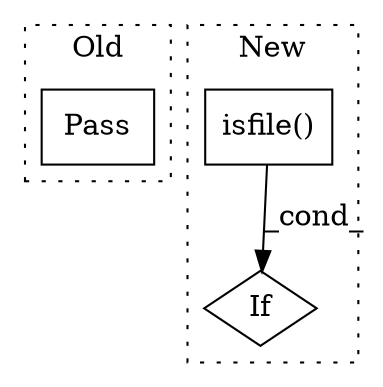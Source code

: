 digraph G {
subgraph cluster0 {
1 [label="Pass" a="62" s="36849" l="4" shape="box"];
label = "Old";
style="dotted";
}
subgraph cluster1 {
2 [label="isfile()" a="75" s="37339,37366" l="15,1" shape="box"];
3 [label="If" a="96" s="37336" l="3" shape="diamond"];
label = "New";
style="dotted";
}
2 -> 3 [label="_cond_"];
}
